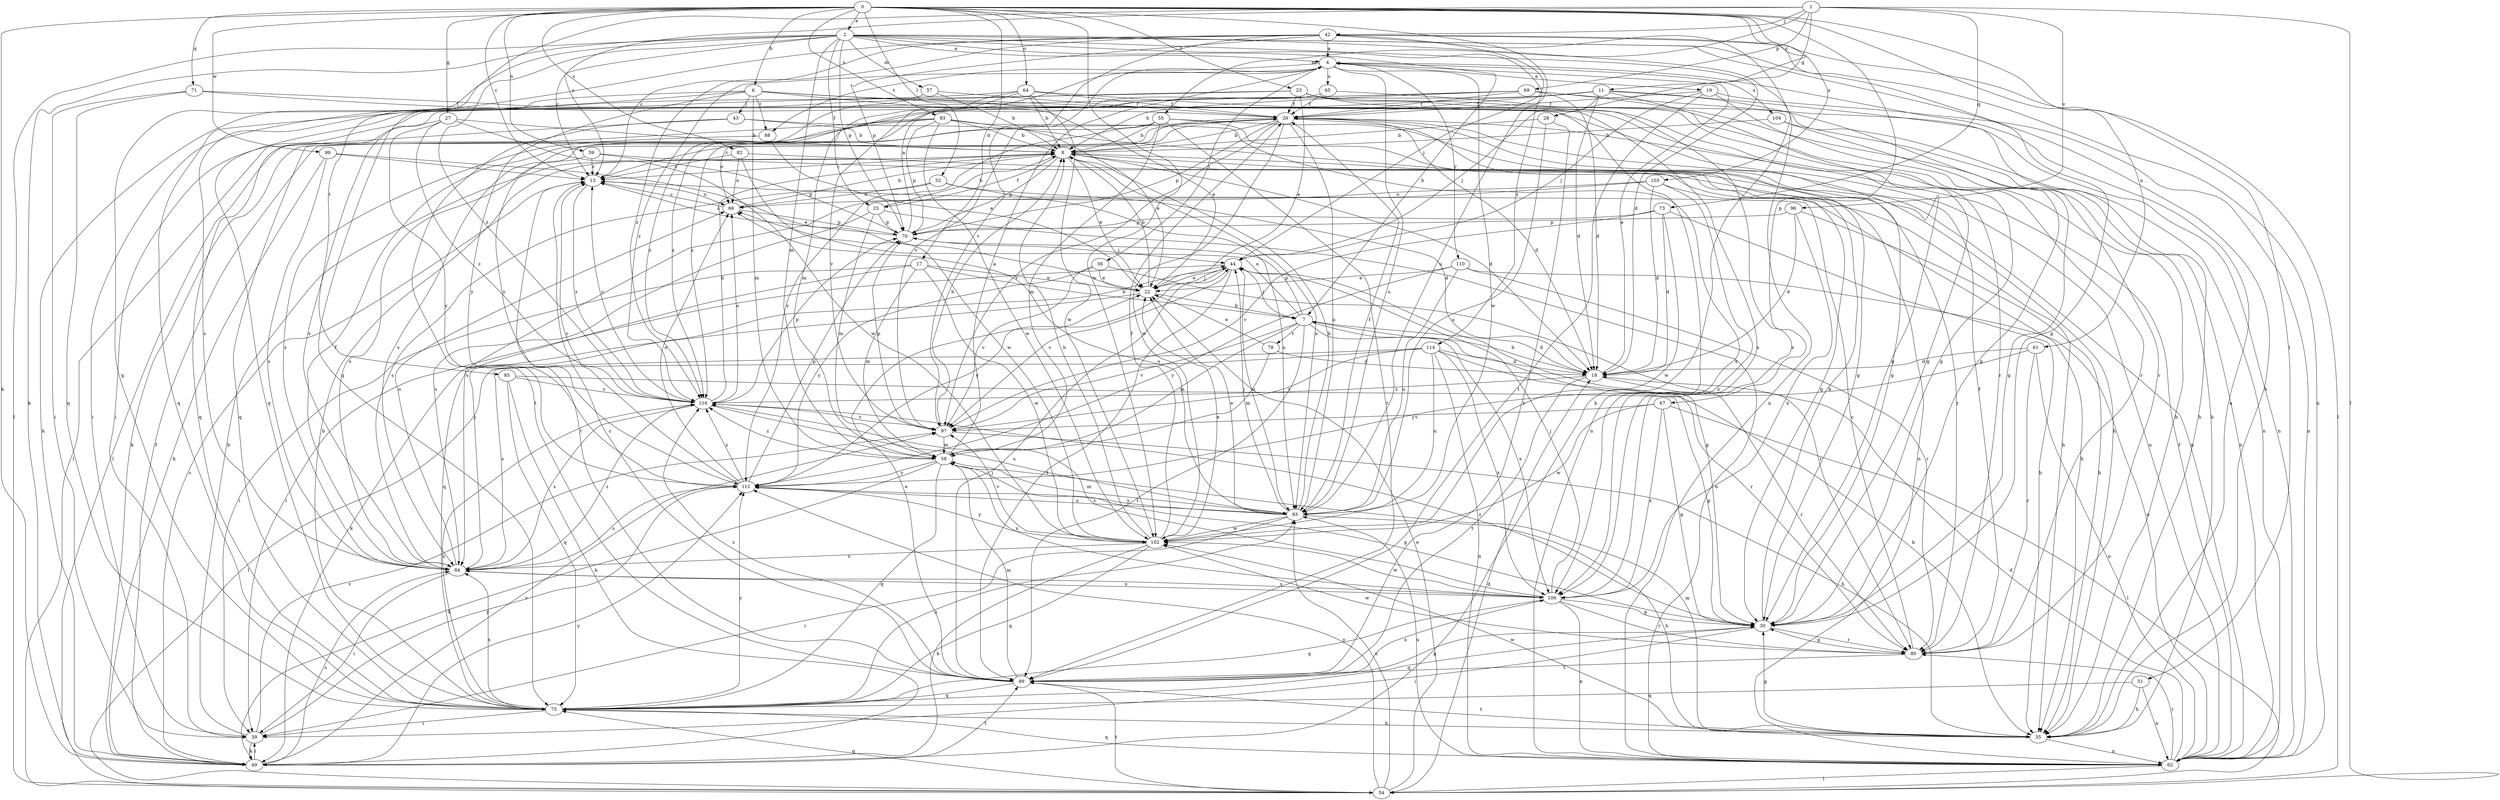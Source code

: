 strict digraph  {
0;
1;
2;
4;
6;
7;
8;
11;
13;
17;
18;
19;
22;
23;
25;
26;
27;
28;
30;
35;
36;
39;
42;
43;
44;
49;
51;
52;
54;
55;
57;
58;
59;
61;
62;
64;
65;
66;
67;
69;
70;
71;
73;
75;
78;
80;
82;
83;
84;
85;
88;
89;
93;
96;
97;
99;
102;
103;
104;
106;
110;
111;
114;
116;
0 -> 2  [label=a];
0 -> 6  [label=b];
0 -> 11  [label=c];
0 -> 13  [label=c];
0 -> 17  [label=d];
0 -> 23  [label=f];
0 -> 27  [label=g];
0 -> 49  [label=k];
0 -> 51  [label=l];
0 -> 52  [label=l];
0 -> 59  [label=n];
0 -> 61  [label=n];
0 -> 64  [label=o];
0 -> 67  [label=p];
0 -> 71  [label=q];
0 -> 82  [label=s];
0 -> 83  [label=s];
0 -> 93  [label=u];
0 -> 99  [label=w];
0 -> 102  [label=w];
0 -> 103  [label=x];
1 -> 13  [label=c];
1 -> 28  [label=g];
1 -> 42  [label=j];
1 -> 54  [label=l];
1 -> 55  [label=m];
1 -> 69  [label=p];
1 -> 73  [label=q];
1 -> 85  [label=t];
1 -> 96  [label=v];
2 -> 4  [label=a];
2 -> 7  [label=b];
2 -> 13  [label=c];
2 -> 18  [label=d];
2 -> 25  [label=f];
2 -> 30  [label=g];
2 -> 35  [label=h];
2 -> 49  [label=k];
2 -> 54  [label=l];
2 -> 57  [label=m];
2 -> 58  [label=m];
2 -> 62  [label=n];
2 -> 70  [label=p];
2 -> 75  [label=q];
2 -> 114  [label=z];
2 -> 116  [label=z];
4 -> 19  [label=e];
4 -> 36  [label=i];
4 -> 65  [label=o];
4 -> 88  [label=t];
4 -> 93  [label=u];
4 -> 97  [label=v];
4 -> 102  [label=w];
4 -> 104  [label=x];
4 -> 110  [label=y];
4 -> 116  [label=z];
6 -> 22  [label=e];
6 -> 30  [label=g];
6 -> 43  [label=j];
6 -> 49  [label=k];
6 -> 58  [label=m];
6 -> 62  [label=n];
6 -> 84  [label=s];
6 -> 88  [label=t];
6 -> 106  [label=x];
6 -> 111  [label=y];
7 -> 18  [label=d];
7 -> 44  [label=j];
7 -> 58  [label=m];
7 -> 66  [label=o];
7 -> 70  [label=p];
7 -> 78  [label=r];
7 -> 80  [label=r];
7 -> 89  [label=t];
7 -> 97  [label=v];
7 -> 106  [label=x];
8 -> 13  [label=c];
8 -> 18  [label=d];
8 -> 22  [label=e];
8 -> 25  [label=f];
8 -> 62  [label=n];
8 -> 70  [label=p];
8 -> 80  [label=r];
8 -> 93  [label=u];
11 -> 18  [label=d];
11 -> 26  [label=f];
11 -> 30  [label=g];
11 -> 35  [label=h];
11 -> 44  [label=j];
11 -> 80  [label=r];
11 -> 84  [label=s];
11 -> 111  [label=y];
13 -> 66  [label=o];
13 -> 89  [label=t];
13 -> 116  [label=z];
17 -> 7  [label=b];
17 -> 22  [label=e];
17 -> 39  [label=i];
17 -> 58  [label=m];
17 -> 75  [label=q];
17 -> 102  [label=w];
18 -> 4  [label=a];
18 -> 7  [label=b];
18 -> 80  [label=r];
18 -> 89  [label=t];
18 -> 116  [label=z];
19 -> 26  [label=f];
19 -> 30  [label=g];
19 -> 44  [label=j];
19 -> 62  [label=n];
19 -> 89  [label=t];
22 -> 7  [label=b];
22 -> 8  [label=b];
22 -> 44  [label=j];
22 -> 49  [label=k];
23 -> 22  [label=e];
23 -> 26  [label=f];
23 -> 35  [label=h];
23 -> 39  [label=i];
23 -> 75  [label=q];
23 -> 80  [label=r];
23 -> 106  [label=x];
25 -> 8  [label=b];
25 -> 58  [label=m];
25 -> 62  [label=n];
25 -> 70  [label=p];
25 -> 84  [label=s];
26 -> 8  [label=b];
26 -> 13  [label=c];
26 -> 18  [label=d];
26 -> 30  [label=g];
26 -> 62  [label=n];
26 -> 70  [label=p];
26 -> 84  [label=s];
26 -> 93  [label=u];
26 -> 97  [label=v];
26 -> 102  [label=w];
27 -> 8  [label=b];
27 -> 75  [label=q];
27 -> 102  [label=w];
27 -> 111  [label=y];
27 -> 116  [label=z];
28 -> 8  [label=b];
28 -> 89  [label=t];
28 -> 93  [label=u];
30 -> 8  [label=b];
30 -> 39  [label=i];
30 -> 75  [label=q];
30 -> 80  [label=r];
30 -> 116  [label=z];
35 -> 4  [label=a];
35 -> 30  [label=g];
35 -> 58  [label=m];
35 -> 62  [label=n];
35 -> 89  [label=t];
35 -> 102  [label=w];
36 -> 22  [label=e];
36 -> 80  [label=r];
36 -> 97  [label=v];
36 -> 111  [label=y];
39 -> 8  [label=b];
39 -> 49  [label=k];
39 -> 97  [label=v];
39 -> 111  [label=y];
42 -> 4  [label=a];
42 -> 13  [label=c];
42 -> 44  [label=j];
42 -> 49  [label=k];
42 -> 54  [label=l];
42 -> 62  [label=n];
42 -> 70  [label=p];
42 -> 75  [label=q];
42 -> 97  [label=v];
42 -> 116  [label=z];
43 -> 8  [label=b];
43 -> 35  [label=h];
43 -> 54  [label=l];
43 -> 89  [label=t];
44 -> 22  [label=e];
44 -> 30  [label=g];
44 -> 39  [label=i];
44 -> 89  [label=t];
44 -> 93  [label=u];
44 -> 97  [label=v];
44 -> 111  [label=y];
49 -> 13  [label=c];
49 -> 26  [label=f];
49 -> 39  [label=i];
49 -> 84  [label=s];
49 -> 89  [label=t];
49 -> 97  [label=v];
49 -> 111  [label=y];
51 -> 35  [label=h];
51 -> 62  [label=n];
51 -> 75  [label=q];
52 -> 18  [label=d];
52 -> 66  [label=o];
52 -> 84  [label=s];
52 -> 93  [label=u];
54 -> 18  [label=d];
54 -> 22  [label=e];
54 -> 75  [label=q];
54 -> 89  [label=t];
54 -> 93  [label=u];
54 -> 111  [label=y];
55 -> 8  [label=b];
55 -> 30  [label=g];
55 -> 58  [label=m];
55 -> 62  [label=n];
55 -> 66  [label=o];
55 -> 89  [label=t];
55 -> 111  [label=y];
57 -> 8  [label=b];
57 -> 26  [label=f];
57 -> 116  [label=z];
58 -> 4  [label=a];
58 -> 30  [label=g];
58 -> 49  [label=k];
58 -> 75  [label=q];
58 -> 106  [label=x];
58 -> 111  [label=y];
58 -> 116  [label=z];
59 -> 13  [label=c];
59 -> 35  [label=h];
59 -> 70  [label=p];
59 -> 84  [label=s];
61 -> 18  [label=d];
61 -> 62  [label=n];
61 -> 80  [label=r];
61 -> 111  [label=y];
62 -> 18  [label=d];
62 -> 26  [label=f];
62 -> 54  [label=l];
62 -> 75  [label=q];
62 -> 80  [label=r];
62 -> 93  [label=u];
64 -> 8  [label=b];
64 -> 26  [label=f];
64 -> 58  [label=m];
64 -> 75  [label=q];
64 -> 80  [label=r];
64 -> 97  [label=v];
64 -> 102  [label=w];
65 -> 26  [label=f];
65 -> 62  [label=n];
65 -> 116  [label=z];
66 -> 8  [label=b];
66 -> 13  [label=c];
66 -> 70  [label=p];
67 -> 30  [label=g];
67 -> 54  [label=l];
67 -> 97  [label=v];
67 -> 102  [label=w];
67 -> 106  [label=x];
69 -> 8  [label=b];
69 -> 18  [label=d];
69 -> 26  [label=f];
69 -> 35  [label=h];
69 -> 39  [label=i];
69 -> 62  [label=n];
69 -> 116  [label=z];
70 -> 4  [label=a];
70 -> 13  [label=c];
70 -> 44  [label=j];
71 -> 26  [label=f];
71 -> 30  [label=g];
71 -> 39  [label=i];
71 -> 75  [label=q];
73 -> 18  [label=d];
73 -> 35  [label=h];
73 -> 70  [label=p];
73 -> 97  [label=v];
73 -> 102  [label=w];
75 -> 8  [label=b];
75 -> 35  [label=h];
75 -> 39  [label=i];
75 -> 84  [label=s];
75 -> 93  [label=u];
75 -> 111  [label=y];
75 -> 116  [label=z];
78 -> 18  [label=d];
78 -> 22  [label=e];
78 -> 58  [label=m];
80 -> 13  [label=c];
80 -> 26  [label=f];
80 -> 30  [label=g];
80 -> 89  [label=t];
80 -> 102  [label=w];
82 -> 13  [label=c];
82 -> 30  [label=g];
82 -> 66  [label=o];
82 -> 102  [label=w];
83 -> 8  [label=b];
83 -> 22  [label=e];
83 -> 49  [label=k];
83 -> 54  [label=l];
83 -> 70  [label=p];
83 -> 75  [label=q];
83 -> 102  [label=w];
83 -> 106  [label=x];
84 -> 26  [label=f];
84 -> 39  [label=i];
84 -> 44  [label=j];
84 -> 66  [label=o];
84 -> 106  [label=x];
84 -> 116  [label=z];
85 -> 30  [label=g];
85 -> 49  [label=k];
85 -> 75  [label=q];
85 -> 116  [label=z];
88 -> 22  [label=e];
88 -> 84  [label=s];
89 -> 13  [label=c];
89 -> 22  [label=e];
89 -> 30  [label=g];
89 -> 44  [label=j];
89 -> 58  [label=m];
89 -> 75  [label=q];
89 -> 106  [label=x];
89 -> 116  [label=z];
93 -> 8  [label=b];
93 -> 22  [label=e];
93 -> 26  [label=f];
93 -> 35  [label=h];
93 -> 39  [label=i];
93 -> 44  [label=j];
93 -> 58  [label=m];
93 -> 66  [label=o];
93 -> 102  [label=w];
93 -> 111  [label=y];
96 -> 18  [label=d];
96 -> 35  [label=h];
96 -> 70  [label=p];
96 -> 106  [label=x];
97 -> 8  [label=b];
97 -> 35  [label=h];
97 -> 58  [label=m];
97 -> 70  [label=p];
99 -> 13  [label=c];
99 -> 22  [label=e];
99 -> 49  [label=k];
99 -> 84  [label=s];
102 -> 8  [label=b];
102 -> 22  [label=e];
102 -> 26  [label=f];
102 -> 49  [label=k];
102 -> 75  [label=q];
102 -> 84  [label=s];
102 -> 97  [label=v];
102 -> 111  [label=y];
103 -> 18  [label=d];
103 -> 35  [label=h];
103 -> 66  [label=o];
103 -> 84  [label=s];
103 -> 106  [label=x];
104 -> 8  [label=b];
104 -> 30  [label=g];
104 -> 62  [label=n];
106 -> 30  [label=g];
106 -> 44  [label=j];
106 -> 62  [label=n];
106 -> 75  [label=q];
106 -> 80  [label=r];
106 -> 84  [label=s];
106 -> 102  [label=w];
106 -> 116  [label=z];
110 -> 22  [label=e];
110 -> 62  [label=n];
110 -> 80  [label=r];
110 -> 93  [label=u];
110 -> 111  [label=y];
111 -> 13  [label=c];
111 -> 66  [label=o];
111 -> 70  [label=p];
111 -> 84  [label=s];
111 -> 93  [label=u];
111 -> 116  [label=z];
114 -> 18  [label=d];
114 -> 35  [label=h];
114 -> 54  [label=l];
114 -> 62  [label=n];
114 -> 84  [label=s];
114 -> 93  [label=u];
114 -> 97  [label=v];
114 -> 106  [label=x];
116 -> 8  [label=b];
116 -> 13  [label=c];
116 -> 66  [label=o];
116 -> 70  [label=p];
116 -> 84  [label=s];
116 -> 93  [label=u];
116 -> 97  [label=v];
}
